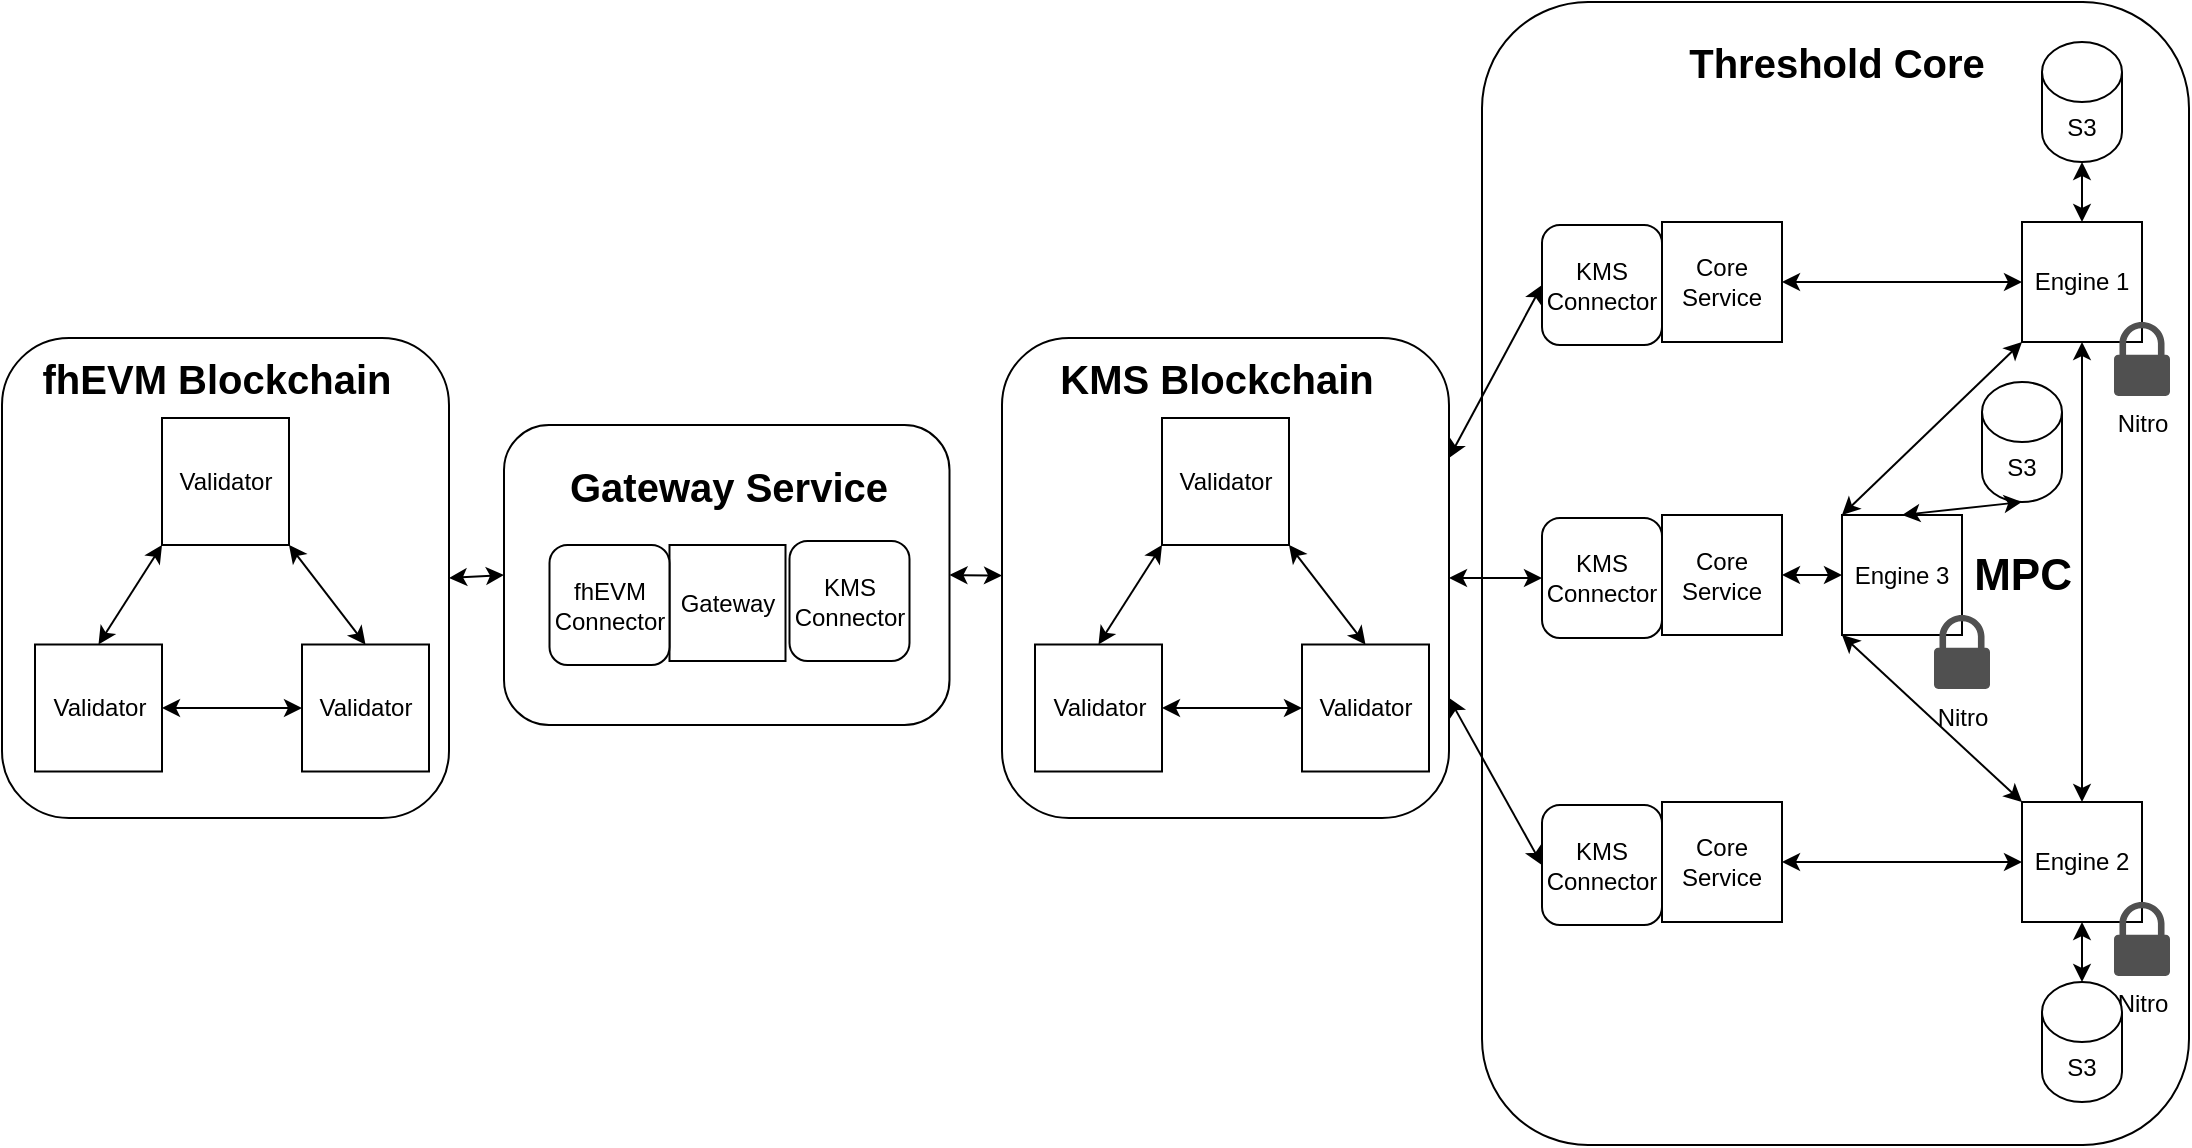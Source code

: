 <mxfile version="24.6.4" type="device">
  <diagram name="Page-1" id="FpsxUlfm9SSa0UdNBrvg">
    <mxGraphModel dx="914" dy="824" grid="1" gridSize="10" guides="1" tooltips="1" connect="1" arrows="1" fold="1" page="1" pageScale="1" pageWidth="827" pageHeight="1169" math="0" shadow="0">
      <root>
        <mxCell id="0" />
        <mxCell id="1" parent="0" />
        <mxCell id="4pm-2qYC4wzhBg7R6dqF-63" value="&lt;font style=&quot;font-size: 20px;&quot;&gt;&lt;b&gt;KMS blockchain&lt;/b&gt;&lt;/font&gt;" style="rounded=1;whiteSpace=wrap;html=1;fontColor=none;noLabel=1;labelBackgroundColor=none;" vertex="1" parent="1">
          <mxGeometry x="750" width="353.5" height="571.5" as="geometry" />
        </mxCell>
        <mxCell id="4pm-2qYC4wzhBg7R6dqF-51" value="&lt;font style=&quot;font-size: 20px;&quot;&gt;&lt;b&gt;KMS blockchain&lt;/b&gt;&lt;/font&gt;" style="rounded=1;whiteSpace=wrap;html=1;fontColor=none;noLabel=1;labelBackgroundColor=none;" vertex="1" parent="1">
          <mxGeometry x="261" y="211.5" width="222.75" height="150" as="geometry" />
        </mxCell>
        <mxCell id="4pm-2qYC4wzhBg7R6dqF-40" value="&lt;font style=&quot;font-size: 20px;&quot;&gt;&lt;b&gt;KMS blockchain&lt;/b&gt;&lt;/font&gt;" style="rounded=1;whiteSpace=wrap;html=1;fontColor=none;noLabel=1;labelBackgroundColor=none;" vertex="1" parent="1">
          <mxGeometry x="510" y="168" width="223.5" height="240" as="geometry" />
        </mxCell>
        <mxCell id="4pm-2qYC4wzhBg7R6dqF-1" value="S3" style="shape=cylinder3;whiteSpace=wrap;html=1;boundedLbl=1;backgroundOutline=1;size=15;" vertex="1" parent="1">
          <mxGeometry x="1030" y="20" width="40" height="60" as="geometry" />
        </mxCell>
        <mxCell id="4pm-2qYC4wzhBg7R6dqF-4" value="Engine 1" style="whiteSpace=wrap;html=1;aspect=fixed;" vertex="1" parent="1">
          <mxGeometry x="1020" y="110" width="60" height="60" as="geometry" />
        </mxCell>
        <mxCell id="4pm-2qYC4wzhBg7R6dqF-5" value="Nitro" style="sketch=0;pointerEvents=1;shadow=0;dashed=0;html=1;strokeColor=none;fillColor=#505050;labelPosition=center;verticalLabelPosition=bottom;verticalAlign=top;outlineConnect=0;align=center;shape=mxgraph.office.security.lock_protected;" vertex="1" parent="1">
          <mxGeometry x="1066" y="160" width="28" height="37" as="geometry" />
        </mxCell>
        <mxCell id="4pm-2qYC4wzhBg7R6dqF-6" value="Engine 3" style="whiteSpace=wrap;html=1;aspect=fixed;" vertex="1" parent="1">
          <mxGeometry x="930" y="256.5" width="60" height="60" as="geometry" />
        </mxCell>
        <mxCell id="4pm-2qYC4wzhBg7R6dqF-7" value="Nitro" style="sketch=0;pointerEvents=1;shadow=0;dashed=0;html=1;strokeColor=none;fillColor=#505050;labelPosition=center;verticalLabelPosition=bottom;verticalAlign=top;outlineConnect=0;align=center;shape=mxgraph.office.security.lock_protected;" vertex="1" parent="1">
          <mxGeometry x="976" y="306.5" width="28" height="37" as="geometry" />
        </mxCell>
        <mxCell id="4pm-2qYC4wzhBg7R6dqF-8" value="Engine 2" style="whiteSpace=wrap;html=1;aspect=fixed;" vertex="1" parent="1">
          <mxGeometry x="1020" y="400" width="60" height="60" as="geometry" />
        </mxCell>
        <mxCell id="4pm-2qYC4wzhBg7R6dqF-9" value="Nitro" style="sketch=0;pointerEvents=1;shadow=0;dashed=0;html=1;strokeColor=none;fillColor=#505050;labelPosition=center;verticalLabelPosition=bottom;verticalAlign=top;outlineConnect=0;align=center;shape=mxgraph.office.security.lock_protected;" vertex="1" parent="1">
          <mxGeometry x="1066" y="450" width="28" height="37" as="geometry" />
        </mxCell>
        <mxCell id="4pm-2qYC4wzhBg7R6dqF-10" value="" style="endArrow=classic;startArrow=classic;html=1;rounded=0;exitX=0.5;exitY=0;exitDx=0;exitDy=0;entryX=0.5;entryY=1;entryDx=0;entryDy=0;entryPerimeter=0;" edge="1" parent="1" source="4pm-2qYC4wzhBg7R6dqF-4" target="4pm-2qYC4wzhBg7R6dqF-1">
          <mxGeometry width="50" height="50" relative="1" as="geometry">
            <mxPoint x="996" y="130" as="sourcePoint" />
            <mxPoint x="1046" y="80" as="targetPoint" />
          </mxGeometry>
        </mxCell>
        <mxCell id="4pm-2qYC4wzhBg7R6dqF-13" value="S3" style="shape=cylinder3;whiteSpace=wrap;html=1;boundedLbl=1;backgroundOutline=1;size=15;" vertex="1" parent="1">
          <mxGeometry x="1000" y="190" width="40" height="60" as="geometry" />
        </mxCell>
        <mxCell id="4pm-2qYC4wzhBg7R6dqF-14" value="" style="endArrow=classic;startArrow=classic;html=1;rounded=0;exitX=0.5;exitY=0;exitDx=0;exitDy=0;entryX=0.5;entryY=1;entryDx=0;entryDy=0;entryPerimeter=0;" edge="1" parent="1" target="4pm-2qYC4wzhBg7R6dqF-13" source="4pm-2qYC4wzhBg7R6dqF-6">
          <mxGeometry width="50" height="50" relative="1" as="geometry">
            <mxPoint x="960" y="260" as="sourcePoint" />
            <mxPoint x="956" y="230" as="targetPoint" />
          </mxGeometry>
        </mxCell>
        <mxCell id="4pm-2qYC4wzhBg7R6dqF-15" value="S3" style="shape=cylinder3;whiteSpace=wrap;html=1;boundedLbl=1;backgroundOutline=1;size=15;" vertex="1" parent="1">
          <mxGeometry x="1030" y="490" width="40" height="60" as="geometry" />
        </mxCell>
        <mxCell id="4pm-2qYC4wzhBg7R6dqF-16" value="" style="endArrow=classic;startArrow=classic;html=1;rounded=0;entryX=0.5;entryY=0;entryDx=0;entryDy=0;entryPerimeter=0;" edge="1" parent="1" target="4pm-2qYC4wzhBg7R6dqF-15" source="4pm-2qYC4wzhBg7R6dqF-8">
          <mxGeometry width="50" height="50" relative="1" as="geometry">
            <mxPoint x="1086" y="570" as="sourcePoint" />
            <mxPoint x="1022" y="610" as="targetPoint" />
          </mxGeometry>
        </mxCell>
        <mxCell id="4pm-2qYC4wzhBg7R6dqF-17" value="" style="endArrow=classic;startArrow=classic;html=1;rounded=0;exitX=0.5;exitY=0;exitDx=0;exitDy=0;" edge="1" parent="1" source="4pm-2qYC4wzhBg7R6dqF-8" target="4pm-2qYC4wzhBg7R6dqF-4">
          <mxGeometry width="50" height="50" relative="1" as="geometry">
            <mxPoint x="1006" y="220" as="sourcePoint" />
            <mxPoint x="1056" y="170" as="targetPoint" />
          </mxGeometry>
        </mxCell>
        <mxCell id="4pm-2qYC4wzhBg7R6dqF-18" value="" style="endArrow=classic;startArrow=classic;html=1;rounded=0;exitX=0;exitY=0;exitDx=0;exitDy=0;entryX=0;entryY=1;entryDx=0;entryDy=0;" edge="1" parent="1" source="4pm-2qYC4wzhBg7R6dqF-6" target="4pm-2qYC4wzhBg7R6dqF-4">
          <mxGeometry width="50" height="50" relative="1" as="geometry">
            <mxPoint x="1060" y="310" as="sourcePoint" />
            <mxPoint x="1060" y="180" as="targetPoint" />
          </mxGeometry>
        </mxCell>
        <mxCell id="4pm-2qYC4wzhBg7R6dqF-19" value="" style="endArrow=classic;startArrow=classic;html=1;rounded=0;entryX=0;entryY=0;entryDx=0;entryDy=0;exitX=0;exitY=1;exitDx=0;exitDy=0;" edge="1" parent="1" source="4pm-2qYC4wzhBg7R6dqF-6" target="4pm-2qYC4wzhBg7R6dqF-8">
          <mxGeometry width="50" height="50" relative="1" as="geometry">
            <mxPoint x="1106" y="290" as="sourcePoint" />
            <mxPoint x="1090" y="150" as="targetPoint" />
          </mxGeometry>
        </mxCell>
        <mxCell id="4pm-2qYC4wzhBg7R6dqF-20" value="MPC" style="text;html=1;align=center;verticalAlign=middle;resizable=0;points=[];autosize=1;strokeColor=none;fillColor=none;fontSize=22;fontStyle=1" vertex="1" parent="1">
          <mxGeometry x="985" y="266.5" width="70" height="40" as="geometry" />
        </mxCell>
        <mxCell id="4pm-2qYC4wzhBg7R6dqF-21" value="Core Service" style="whiteSpace=wrap;html=1;aspect=fixed;" vertex="1" parent="1">
          <mxGeometry x="840" y="110" width="60" height="60" as="geometry" />
        </mxCell>
        <mxCell id="4pm-2qYC4wzhBg7R6dqF-22" value="" style="endArrow=classic;startArrow=classic;html=1;rounded=0;exitX=0;exitY=0.5;exitDx=0;exitDy=0;entryX=1;entryY=0.5;entryDx=0;entryDy=0;" edge="1" parent="1" source="4pm-2qYC4wzhBg7R6dqF-4" target="4pm-2qYC4wzhBg7R6dqF-21">
          <mxGeometry width="50" height="50" relative="1" as="geometry">
            <mxPoint x="1126" y="230" as="sourcePoint" />
            <mxPoint x="1090" y="150" as="targetPoint" />
          </mxGeometry>
        </mxCell>
        <mxCell id="4pm-2qYC4wzhBg7R6dqF-23" value="Core Service" style="whiteSpace=wrap;html=1;aspect=fixed;" vertex="1" parent="1">
          <mxGeometry x="840" y="400" width="60" height="60" as="geometry" />
        </mxCell>
        <mxCell id="4pm-2qYC4wzhBg7R6dqF-25" value="" style="endArrow=classic;startArrow=classic;html=1;rounded=0;entryX=1;entryY=0.5;entryDx=0;entryDy=0;exitX=0;exitY=0.5;exitDx=0;exitDy=0;" edge="1" parent="1" source="4pm-2qYC4wzhBg7R6dqF-8" target="4pm-2qYC4wzhBg7R6dqF-23">
          <mxGeometry width="50" height="50" relative="1" as="geometry">
            <mxPoint x="1010" y="450" as="sourcePoint" />
            <mxPoint x="990" y="250" as="targetPoint" />
          </mxGeometry>
        </mxCell>
        <mxCell id="4pm-2qYC4wzhBg7R6dqF-26" value="Core Service" style="whiteSpace=wrap;html=1;aspect=fixed;" vertex="1" parent="1">
          <mxGeometry x="840" y="256.5" width="60" height="60" as="geometry" />
        </mxCell>
        <mxCell id="4pm-2qYC4wzhBg7R6dqF-27" value="" style="endArrow=classic;startArrow=classic;html=1;rounded=0;" edge="1" parent="1" source="4pm-2qYC4wzhBg7R6dqF-6" target="4pm-2qYC4wzhBg7R6dqF-26">
          <mxGeometry width="50" height="50" relative="1" as="geometry">
            <mxPoint x="930" y="287.5" as="sourcePoint" />
            <mxPoint x="890" y="287.5" as="targetPoint" />
          </mxGeometry>
        </mxCell>
        <mxCell id="4pm-2qYC4wzhBg7R6dqF-28" value="KMS Connector" style="rounded=1;whiteSpace=wrap;html=1;" vertex="1" parent="1">
          <mxGeometry x="780" y="111.5" width="60" height="60" as="geometry" />
        </mxCell>
        <mxCell id="4pm-2qYC4wzhBg7R6dqF-30" value="KMS Connector" style="rounded=1;whiteSpace=wrap;html=1;" vertex="1" parent="1">
          <mxGeometry x="780" y="258" width="60" height="60" as="geometry" />
        </mxCell>
        <mxCell id="4pm-2qYC4wzhBg7R6dqF-32" value="KMS Connector" style="rounded=1;whiteSpace=wrap;html=1;" vertex="1" parent="1">
          <mxGeometry x="780" y="401.5" width="60" height="60" as="geometry" />
        </mxCell>
        <mxCell id="4pm-2qYC4wzhBg7R6dqF-34" value="Validator" style="whiteSpace=wrap;html=1;aspect=fixed;" vertex="1" parent="1">
          <mxGeometry x="590" y="208" width="63.5" height="63.5" as="geometry" />
        </mxCell>
        <mxCell id="4pm-2qYC4wzhBg7R6dqF-35" value="Validator" style="whiteSpace=wrap;html=1;aspect=fixed;" vertex="1" parent="1">
          <mxGeometry x="526.5" y="321.25" width="63.5" height="63.5" as="geometry" />
        </mxCell>
        <mxCell id="4pm-2qYC4wzhBg7R6dqF-36" value="Validator" style="whiteSpace=wrap;html=1;aspect=fixed;" vertex="1" parent="1">
          <mxGeometry x="660" y="321.25" width="63.5" height="63.5" as="geometry" />
        </mxCell>
        <mxCell id="4pm-2qYC4wzhBg7R6dqF-37" value="" style="endArrow=classic;startArrow=classic;html=1;rounded=0;entryX=0;entryY=1;entryDx=0;entryDy=0;exitX=0.5;exitY=0;exitDx=0;exitDy=0;" edge="1" parent="1" source="4pm-2qYC4wzhBg7R6dqF-35" target="4pm-2qYC4wzhBg7R6dqF-34">
          <mxGeometry width="50" height="50" relative="1" as="geometry">
            <mxPoint x="820" y="338" as="sourcePoint" />
            <mxPoint x="870" y="288" as="targetPoint" />
          </mxGeometry>
        </mxCell>
        <mxCell id="4pm-2qYC4wzhBg7R6dqF-38" value="" style="endArrow=classic;startArrow=classic;html=1;rounded=0;entryX=1;entryY=1;entryDx=0;entryDy=0;exitX=0.5;exitY=0;exitDx=0;exitDy=0;" edge="1" parent="1" source="4pm-2qYC4wzhBg7R6dqF-36" target="4pm-2qYC4wzhBg7R6dqF-34">
          <mxGeometry width="50" height="50" relative="1" as="geometry">
            <mxPoint x="568" y="331" as="sourcePoint" />
            <mxPoint x="600" y="282" as="targetPoint" />
          </mxGeometry>
        </mxCell>
        <mxCell id="4pm-2qYC4wzhBg7R6dqF-39" value="" style="endArrow=classic;startArrow=classic;html=1;rounded=0;entryX=0;entryY=0.5;entryDx=0;entryDy=0;exitX=1;exitY=0.5;exitDx=0;exitDy=0;" edge="1" parent="1" source="4pm-2qYC4wzhBg7R6dqF-35" target="4pm-2qYC4wzhBg7R6dqF-36">
          <mxGeometry width="50" height="50" relative="1" as="geometry">
            <mxPoint x="578" y="341" as="sourcePoint" />
            <mxPoint x="610" y="292" as="targetPoint" />
          </mxGeometry>
        </mxCell>
        <mxCell id="4pm-2qYC4wzhBg7R6dqF-41" value="&lt;font style=&quot;font-size: 20px;&quot;&gt;&lt;b&gt;KMS Blockchain&lt;/b&gt;&lt;/font&gt;" style="text;html=1;align=center;verticalAlign=middle;resizable=0;points=[];autosize=1;strokeColor=none;fillColor=none;" vertex="1" parent="1">
          <mxGeometry x="526.5" y="168" width="180" height="40" as="geometry" />
        </mxCell>
        <mxCell id="4pm-2qYC4wzhBg7R6dqF-42" value="" style="endArrow=classic;startArrow=classic;html=1;rounded=0;entryX=0;entryY=0.5;entryDx=0;entryDy=0;exitX=1;exitY=0.25;exitDx=0;exitDy=0;" edge="1" parent="1" source="4pm-2qYC4wzhBg7R6dqF-40" target="4pm-2qYC4wzhBg7R6dqF-28">
          <mxGeometry width="50" height="50" relative="1" as="geometry">
            <mxPoint x="820" y="311.5" as="sourcePoint" />
            <mxPoint x="870" y="261.5" as="targetPoint" />
          </mxGeometry>
        </mxCell>
        <mxCell id="4pm-2qYC4wzhBg7R6dqF-43" value="" style="endArrow=classic;startArrow=classic;html=1;rounded=0;entryX=0;entryY=0.5;entryDx=0;entryDy=0;exitX=1;exitY=0.5;exitDx=0;exitDy=0;" edge="1" parent="1" source="4pm-2qYC4wzhBg7R6dqF-40" target="4pm-2qYC4wzhBg7R6dqF-30">
          <mxGeometry width="50" height="50" relative="1" as="geometry">
            <mxPoint x="744" y="211.5" as="sourcePoint" />
            <mxPoint x="790" y="151.5" as="targetPoint" />
          </mxGeometry>
        </mxCell>
        <mxCell id="4pm-2qYC4wzhBg7R6dqF-44" value="" style="endArrow=classic;startArrow=classic;html=1;rounded=0;entryX=0;entryY=0.5;entryDx=0;entryDy=0;exitX=1;exitY=0.75;exitDx=0;exitDy=0;" edge="1" parent="1" source="4pm-2qYC4wzhBg7R6dqF-40" target="4pm-2qYC4wzhBg7R6dqF-32">
          <mxGeometry width="50" height="50" relative="1" as="geometry">
            <mxPoint x="754" y="221.5" as="sourcePoint" />
            <mxPoint x="800" y="161.5" as="targetPoint" />
          </mxGeometry>
        </mxCell>
        <mxCell id="4pm-2qYC4wzhBg7R6dqF-46" value="Gateway" style="whiteSpace=wrap;html=1;aspect=fixed;" vertex="1" parent="1">
          <mxGeometry x="343.75" y="271.5" width="58" height="58" as="geometry" />
        </mxCell>
        <mxCell id="4pm-2qYC4wzhBg7R6dqF-47" value="KMS Connector" style="rounded=1;whiteSpace=wrap;html=1;" vertex="1" parent="1">
          <mxGeometry x="403.75" y="269.5" width="60" height="60" as="geometry" />
        </mxCell>
        <mxCell id="4pm-2qYC4wzhBg7R6dqF-48" value="" style="endArrow=classic;startArrow=classic;html=1;rounded=0;exitX=1;exitY=0.5;exitDx=0;exitDy=0;" edge="1" parent="1" source="4pm-2qYC4wzhBg7R6dqF-51" target="4pm-2qYC4wzhBg7R6dqF-40">
          <mxGeometry width="50" height="50" relative="1" as="geometry">
            <mxPoint x="490" y="288" as="sourcePoint" />
            <mxPoint x="790" y="298" as="targetPoint" />
          </mxGeometry>
        </mxCell>
        <mxCell id="4pm-2qYC4wzhBg7R6dqF-50" value="fhEVM Connector" style="rounded=1;whiteSpace=wrap;html=1;" vertex="1" parent="1">
          <mxGeometry x="283.75" y="271.5" width="60" height="60" as="geometry" />
        </mxCell>
        <mxCell id="4pm-2qYC4wzhBg7R6dqF-52" value="&lt;font style=&quot;font-size: 20px;&quot;&gt;&lt;b&gt;Gateway Service&lt;/b&gt;&lt;/font&gt;" style="text;html=1;align=center;verticalAlign=middle;resizable=0;points=[];autosize=1;strokeColor=none;fillColor=none;" vertex="1" parent="1">
          <mxGeometry x="282.75" y="221.5" width="180" height="40" as="geometry" />
        </mxCell>
        <mxCell id="4pm-2qYC4wzhBg7R6dqF-53" value="&lt;font style=&quot;font-size: 20px;&quot;&gt;&lt;b&gt;KMS blockchain&lt;/b&gt;&lt;/font&gt;" style="rounded=1;whiteSpace=wrap;html=1;fontColor=none;noLabel=1;labelBackgroundColor=none;" vertex="1" parent="1">
          <mxGeometry x="10" y="168" width="223.5" height="240" as="geometry" />
        </mxCell>
        <mxCell id="4pm-2qYC4wzhBg7R6dqF-54" value="Validator" style="whiteSpace=wrap;html=1;aspect=fixed;" vertex="1" parent="1">
          <mxGeometry x="90" y="208" width="63.5" height="63.5" as="geometry" />
        </mxCell>
        <mxCell id="4pm-2qYC4wzhBg7R6dqF-55" value="Validator" style="whiteSpace=wrap;html=1;aspect=fixed;" vertex="1" parent="1">
          <mxGeometry x="26.5" y="321.25" width="63.5" height="63.5" as="geometry" />
        </mxCell>
        <mxCell id="4pm-2qYC4wzhBg7R6dqF-56" value="Validator" style="whiteSpace=wrap;html=1;aspect=fixed;" vertex="1" parent="1">
          <mxGeometry x="160" y="321.25" width="63.5" height="63.5" as="geometry" />
        </mxCell>
        <mxCell id="4pm-2qYC4wzhBg7R6dqF-57" value="" style="endArrow=classic;startArrow=classic;html=1;rounded=0;entryX=0;entryY=1;entryDx=0;entryDy=0;exitX=0.5;exitY=0;exitDx=0;exitDy=0;" edge="1" parent="1" source="4pm-2qYC4wzhBg7R6dqF-55" target="4pm-2qYC4wzhBg7R6dqF-54">
          <mxGeometry width="50" height="50" relative="1" as="geometry">
            <mxPoint x="320" y="338" as="sourcePoint" />
            <mxPoint x="370" y="288" as="targetPoint" />
          </mxGeometry>
        </mxCell>
        <mxCell id="4pm-2qYC4wzhBg7R6dqF-58" value="" style="endArrow=classic;startArrow=classic;html=1;rounded=0;entryX=1;entryY=1;entryDx=0;entryDy=0;exitX=0.5;exitY=0;exitDx=0;exitDy=0;" edge="1" parent="1" source="4pm-2qYC4wzhBg7R6dqF-56" target="4pm-2qYC4wzhBg7R6dqF-54">
          <mxGeometry width="50" height="50" relative="1" as="geometry">
            <mxPoint x="68" y="331" as="sourcePoint" />
            <mxPoint x="100" y="282" as="targetPoint" />
          </mxGeometry>
        </mxCell>
        <mxCell id="4pm-2qYC4wzhBg7R6dqF-59" value="" style="endArrow=classic;startArrow=classic;html=1;rounded=0;entryX=0;entryY=0.5;entryDx=0;entryDy=0;exitX=1;exitY=0.5;exitDx=0;exitDy=0;" edge="1" parent="1" source="4pm-2qYC4wzhBg7R6dqF-55" target="4pm-2qYC4wzhBg7R6dqF-56">
          <mxGeometry width="50" height="50" relative="1" as="geometry">
            <mxPoint x="78" y="341" as="sourcePoint" />
            <mxPoint x="110" y="292" as="targetPoint" />
          </mxGeometry>
        </mxCell>
        <mxCell id="4pm-2qYC4wzhBg7R6dqF-60" value="&lt;font style=&quot;font-size: 20px;&quot;&gt;&lt;b&gt;fhEVM Blockchain&lt;/b&gt;&lt;/font&gt;" style="text;html=1;align=center;verticalAlign=middle;resizable=0;points=[];autosize=1;strokeColor=none;fillColor=none;" vertex="1" parent="1">
          <mxGeometry x="16.5" y="168" width="200" height="40" as="geometry" />
        </mxCell>
        <mxCell id="4pm-2qYC4wzhBg7R6dqF-61" value="" style="endArrow=classic;startArrow=classic;html=1;rounded=0;exitX=1;exitY=0.5;exitDx=0;exitDy=0;entryX=0;entryY=0.5;entryDx=0;entryDy=0;" edge="1" parent="1" source="4pm-2qYC4wzhBg7R6dqF-53" target="4pm-2qYC4wzhBg7R6dqF-51">
          <mxGeometry width="50" height="50" relative="1" as="geometry">
            <mxPoint x="490" y="285" as="sourcePoint" />
            <mxPoint x="520" y="288" as="targetPoint" />
          </mxGeometry>
        </mxCell>
        <mxCell id="4pm-2qYC4wzhBg7R6dqF-64" value="&lt;span style=&quot;font-size: 20px;&quot;&gt;&lt;b&gt;Threshold Core&lt;/b&gt;&lt;/span&gt;" style="text;html=1;align=center;verticalAlign=middle;resizable=0;points=[];autosize=1;strokeColor=none;fillColor=none;" vertex="1" parent="1">
          <mxGeometry x="841.75" y="10" width="170" height="40" as="geometry" />
        </mxCell>
      </root>
    </mxGraphModel>
  </diagram>
</mxfile>
